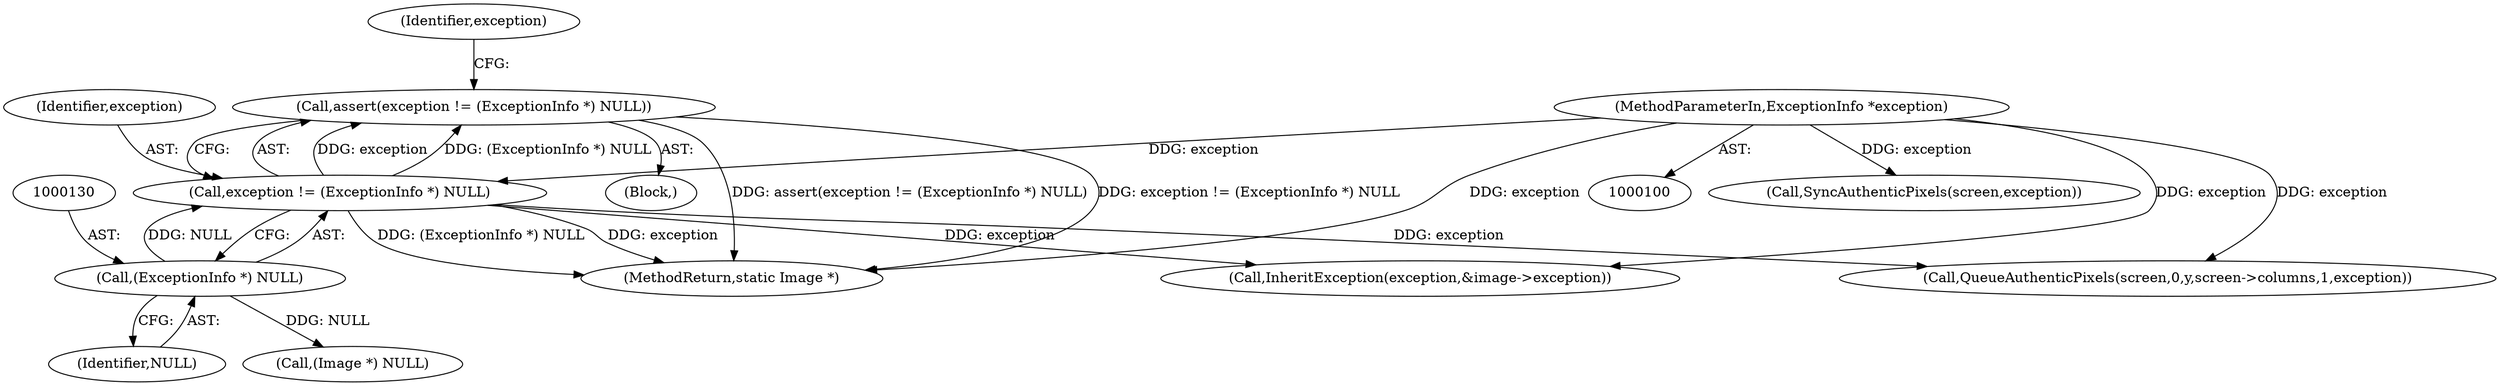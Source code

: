 digraph "0_ImageMagick_8c10b9247509c0484b55330458846115131ec2ae@API" {
"1000126" [label="(Call,assert(exception != (ExceptionInfo *) NULL))"];
"1000127" [label="(Call,exception != (ExceptionInfo *) NULL)"];
"1000102" [label="(MethodParameterIn,ExceptionInfo *exception)"];
"1000129" [label="(Call,(ExceptionInfo *) NULL)"];
"1000135" [label="(Identifier,exception)"];
"1000131" [label="(Identifier,NULL)"];
"1000126" [label="(Call,assert(exception != (ExceptionInfo *) NULL))"];
"1000506" [label="(Call,SyncAuthenticPixels(screen,exception))"];
"1000103" [label="(Block,)"];
"1000129" [label="(Call,(ExceptionInfo *) NULL)"];
"1000128" [label="(Identifier,exception)"];
"1000519" [label="(MethodReturn,static Image *)"];
"1000102" [label="(MethodParameterIn,ExceptionInfo *exception)"];
"1000273" [label="(Call,InheritException(exception,&image->exception))"];
"1000449" [label="(Call,QueueAuthenticPixels(screen,0,y,screen->columns,1,exception))"];
"1000140" [label="(Call,(Image *) NULL)"];
"1000127" [label="(Call,exception != (ExceptionInfo *) NULL)"];
"1000126" -> "1000103"  [label="AST: "];
"1000126" -> "1000127"  [label="CFG: "];
"1000127" -> "1000126"  [label="AST: "];
"1000135" -> "1000126"  [label="CFG: "];
"1000126" -> "1000519"  [label="DDG: assert(exception != (ExceptionInfo *) NULL)"];
"1000126" -> "1000519"  [label="DDG: exception != (ExceptionInfo *) NULL"];
"1000127" -> "1000126"  [label="DDG: exception"];
"1000127" -> "1000126"  [label="DDG: (ExceptionInfo *) NULL"];
"1000127" -> "1000129"  [label="CFG: "];
"1000128" -> "1000127"  [label="AST: "];
"1000129" -> "1000127"  [label="AST: "];
"1000127" -> "1000519"  [label="DDG: (ExceptionInfo *) NULL"];
"1000127" -> "1000519"  [label="DDG: exception"];
"1000102" -> "1000127"  [label="DDG: exception"];
"1000129" -> "1000127"  [label="DDG: NULL"];
"1000127" -> "1000273"  [label="DDG: exception"];
"1000127" -> "1000449"  [label="DDG: exception"];
"1000102" -> "1000100"  [label="AST: "];
"1000102" -> "1000519"  [label="DDG: exception"];
"1000102" -> "1000273"  [label="DDG: exception"];
"1000102" -> "1000449"  [label="DDG: exception"];
"1000102" -> "1000506"  [label="DDG: exception"];
"1000129" -> "1000131"  [label="CFG: "];
"1000130" -> "1000129"  [label="AST: "];
"1000131" -> "1000129"  [label="AST: "];
"1000129" -> "1000140"  [label="DDG: NULL"];
}
